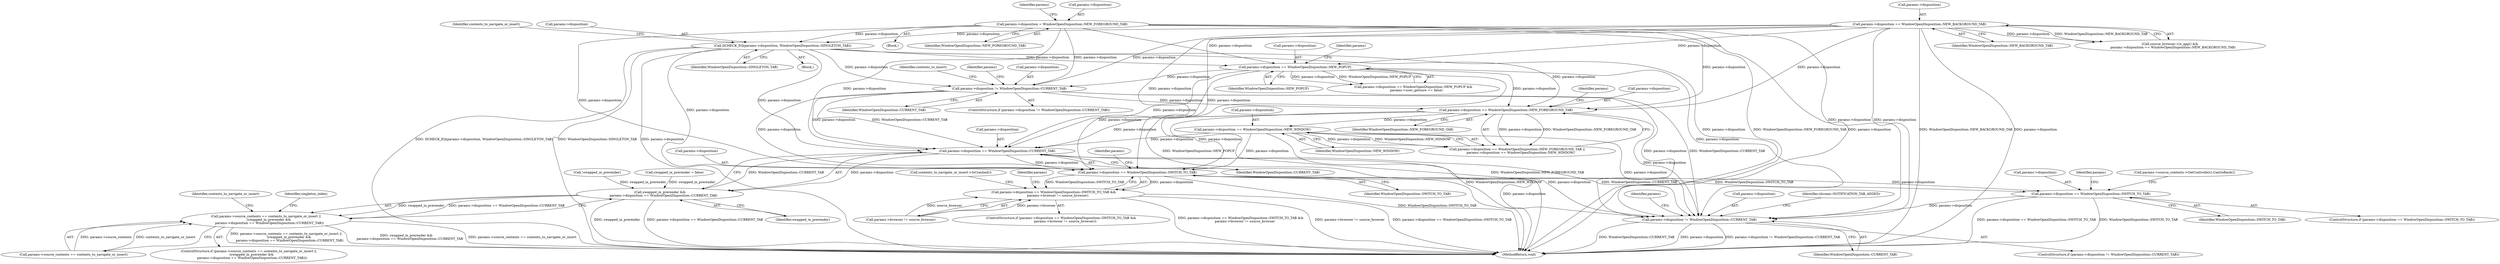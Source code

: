 digraph "0_Chrome_c552cd7b8a0862f6b3c8c6a07f98bda3721101eb_0@pointer" {
"1000490" [label="(Call,params->disposition == WindowOpenDisposition::CURRENT_TAB)"];
"1000392" [label="(Call,params->disposition != WindowOpenDisposition::CURRENT_TAB)"];
"1000147" [label="(Call,params->disposition == WindowOpenDisposition::NEW_BACKGROUND_TAB)"];
"1000153" [label="(Call,params->disposition = WindowOpenDisposition::NEW_FOREGROUND_TAB)"];
"1000320" [label="(Call,params->disposition == WindowOpenDisposition::NEW_POPUP)"];
"1000182" [label="(Call,DCHECK_EQ(params->disposition, WindowOpenDisposition::SINGLETON_TAB))"];
"1000465" [label="(Call,params->disposition == WindowOpenDisposition::NEW_FOREGROUND_TAB)"];
"1000470" [label="(Call,params->disposition == WindowOpenDisposition::NEW_WINDOW)"];
"1000488" [label="(Call,swapped_in_prerender &&\n       params->disposition == WindowOpenDisposition::CURRENT_TAB)"];
"1000482" [label="(Call,params->source_contents == contents_to_navigate_or_insert ||\n      (swapped_in_prerender &&\n       params->disposition == WindowOpenDisposition::CURRENT_TAB))"];
"1000545" [label="(Call,params->disposition == WindowOpenDisposition::SWITCH_TO_TAB)"];
"1000544" [label="(Call,params->disposition == WindowOpenDisposition::SWITCH_TO_TAB &&\n        params->browser != source_browser)"];
"1000597" [label="(Call,params->disposition == WindowOpenDisposition::SWITCH_TO_TAB)"];
"1000621" [label="(Call,params->disposition != WindowOpenDisposition::CURRENT_TAB)"];
"1000605" [label="(Call,params->source_contents->GetController().CanGoBack())"];
"1000465" [label="(Call,params->disposition == WindowOpenDisposition::NEW_FOREGROUND_TAB)"];
"1000596" [label="(ControlStructure,if (params->disposition == WindowOpenDisposition::SWITCH_TO_TAB))"];
"1000464" [label="(Call,params->disposition == WindowOpenDisposition::NEW_FOREGROUND_TAB ||\n       params->disposition == WindowOpenDisposition::NEW_WINDOW)"];
"1000440" [label="(Call,!swapped_in_prerender)"];
"1000646" [label="(MethodReturn,void)"];
"1000488" [label="(Call,swapped_in_prerender &&\n       params->disposition == WindowOpenDisposition::CURRENT_TAB)"];
"1000598" [label="(Call,params->disposition)"];
"1000491" [label="(Call,params->disposition)"];
"1000321" [label="(Call,params->disposition)"];
"1000469" [label="(Identifier,WindowOpenDisposition::NEW_FOREGROUND_TAB)"];
"1000544" [label="(Call,params->disposition == WindowOpenDisposition::SWITCH_TO_TAB &&\n        params->browser != source_browser)"];
"1000597" [label="(Call,params->disposition == WindowOpenDisposition::SWITCH_TO_TAB)"];
"1000186" [label="(Identifier,WindowOpenDisposition::SINGLETON_TAB)"];
"1000324" [label="(Identifier,WindowOpenDisposition::NEW_POPUP)"];
"1000623" [label="(Identifier,params)"];
"1000152" [label="(Block,)"];
"1000399" [label="(Identifier,contents_to_insert)"];
"1000625" [label="(Identifier,WindowOpenDisposition::CURRENT_TAB)"];
"1000381" [label="(Call,swapped_in_prerender = false)"];
"1000182" [label="(Call,DCHECK_EQ(params->disposition, WindowOpenDisposition::SINGLETON_TAB))"];
"1000552" [label="(Identifier,params)"];
"1000557" [label="(Identifier,params)"];
"1000622" [label="(Call,params->disposition)"];
"1000508" [label="(Identifier,singleton_index)"];
"1000162" [label="(Identifier,params)"];
"1000489" [label="(Identifier,swapped_in_prerender)"];
"1000145" [label="(Call,source_browser->is_app() &&\n      params->disposition == WindowOpenDisposition::NEW_BACKGROUND_TAB)"];
"1000327" [label="(Identifier,params)"];
"1000157" [label="(Identifier,WindowOpenDisposition::NEW_FOREGROUND_TAB)"];
"1000392" [label="(Call,params->disposition != WindowOpenDisposition::CURRENT_TAB)"];
"1000183" [label="(Call,params->disposition)"];
"1000550" [label="(Call,params->browser != source_browser)"];
"1000620" [label="(ControlStructure,if (params->disposition != WindowOpenDisposition::CURRENT_TAB))"];
"1000601" [label="(Identifier,WindowOpenDisposition::SWITCH_TO_TAB)"];
"1000472" [label="(Identifier,params)"];
"1000621" [label="(Call,params->disposition != WindowOpenDisposition::CURRENT_TAB)"];
"1000466" [label="(Call,params->disposition)"];
"1000413" [label="(Identifier,params)"];
"1000546" [label="(Call,params->disposition)"];
"1000494" [label="(Identifier,WindowOpenDisposition::CURRENT_TAB)"];
"1000490" [label="(Call,params->disposition == WindowOpenDisposition::CURRENT_TAB)"];
"1000483" [label="(Call,params->source_contents == contents_to_navigate_or_insert)"];
"1000319" [label="(Call,params->disposition == WindowOpenDisposition::NEW_POPUP &&\n      params->user_gesture == false)"];
"1000482" [label="(Call,params->source_contents == contents_to_navigate_or_insert ||\n      (swapped_in_prerender &&\n       params->disposition == WindowOpenDisposition::CURRENT_TAB))"];
"1000148" [label="(Call,params->disposition)"];
"1000497" [label="(Identifier,contents_to_navigate_or_insert)"];
"1000153" [label="(Call,params->disposition = WindowOpenDisposition::NEW_FOREGROUND_TAB)"];
"1000545" [label="(Call,params->disposition == WindowOpenDisposition::SWITCH_TO_TAB)"];
"1000154" [label="(Call,params->disposition)"];
"1000543" [label="(ControlStructure,if (params->disposition == WindowOpenDisposition::SWITCH_TO_TAB &&\n        params->browser != source_browser))"];
"1000396" [label="(Identifier,WindowOpenDisposition::CURRENT_TAB)"];
"1000561" [label="(Call,contents_to_navigate_or_insert->IsCrashed())"];
"1000470" [label="(Call,params->disposition == WindowOpenDisposition::NEW_WINDOW)"];
"1000188" [label="(Identifier,contents_to_navigate_or_insert)"];
"1000549" [label="(Identifier,WindowOpenDisposition::SWITCH_TO_TAB)"];
"1000147" [label="(Call,params->disposition == WindowOpenDisposition::NEW_BACKGROUND_TAB)"];
"1000393" [label="(Call,params->disposition)"];
"1000474" [label="(Identifier,WindowOpenDisposition::NEW_WINDOW)"];
"1000181" [label="(Block,)"];
"1000471" [label="(Call,params->disposition)"];
"1000481" [label="(ControlStructure,if (params->source_contents == contents_to_navigate_or_insert ||\n      (swapped_in_prerender &&\n       params->disposition == WindowOpenDisposition::CURRENT_TAB)))"];
"1000628" [label="(Identifier,chrome::NOTIFICATION_TAB_ADDED)"];
"1000643" [label="(Identifier,params)"];
"1000151" [label="(Identifier,WindowOpenDisposition::NEW_BACKGROUND_TAB)"];
"1000391" [label="(ControlStructure,if (params->disposition != WindowOpenDisposition::CURRENT_TAB))"];
"1000320" [label="(Call,params->disposition == WindowOpenDisposition::NEW_POPUP)"];
"1000490" -> "1000488"  [label="AST: "];
"1000490" -> "1000494"  [label="CFG: "];
"1000491" -> "1000490"  [label="AST: "];
"1000494" -> "1000490"  [label="AST: "];
"1000488" -> "1000490"  [label="CFG: "];
"1000490" -> "1000488"  [label="DDG: params->disposition"];
"1000490" -> "1000488"  [label="DDG: WindowOpenDisposition::CURRENT_TAB"];
"1000392" -> "1000490"  [label="DDG: params->disposition"];
"1000392" -> "1000490"  [label="DDG: WindowOpenDisposition::CURRENT_TAB"];
"1000147" -> "1000490"  [label="DDG: params->disposition"];
"1000153" -> "1000490"  [label="DDG: params->disposition"];
"1000182" -> "1000490"  [label="DDG: params->disposition"];
"1000465" -> "1000490"  [label="DDG: params->disposition"];
"1000470" -> "1000490"  [label="DDG: params->disposition"];
"1000320" -> "1000490"  [label="DDG: params->disposition"];
"1000490" -> "1000545"  [label="DDG: params->disposition"];
"1000490" -> "1000621"  [label="DDG: params->disposition"];
"1000490" -> "1000621"  [label="DDG: WindowOpenDisposition::CURRENT_TAB"];
"1000392" -> "1000391"  [label="AST: "];
"1000392" -> "1000396"  [label="CFG: "];
"1000393" -> "1000392"  [label="AST: "];
"1000396" -> "1000392"  [label="AST: "];
"1000399" -> "1000392"  [label="CFG: "];
"1000413" -> "1000392"  [label="CFG: "];
"1000147" -> "1000392"  [label="DDG: params->disposition"];
"1000153" -> "1000392"  [label="DDG: params->disposition"];
"1000320" -> "1000392"  [label="DDG: params->disposition"];
"1000182" -> "1000392"  [label="DDG: params->disposition"];
"1000392" -> "1000465"  [label="DDG: params->disposition"];
"1000392" -> "1000545"  [label="DDG: params->disposition"];
"1000392" -> "1000621"  [label="DDG: params->disposition"];
"1000392" -> "1000621"  [label="DDG: WindowOpenDisposition::CURRENT_TAB"];
"1000147" -> "1000145"  [label="AST: "];
"1000147" -> "1000151"  [label="CFG: "];
"1000148" -> "1000147"  [label="AST: "];
"1000151" -> "1000147"  [label="AST: "];
"1000145" -> "1000147"  [label="CFG: "];
"1000147" -> "1000646"  [label="DDG: WindowOpenDisposition::NEW_BACKGROUND_TAB"];
"1000147" -> "1000646"  [label="DDG: params->disposition"];
"1000147" -> "1000145"  [label="DDG: params->disposition"];
"1000147" -> "1000145"  [label="DDG: WindowOpenDisposition::NEW_BACKGROUND_TAB"];
"1000147" -> "1000182"  [label="DDG: params->disposition"];
"1000147" -> "1000320"  [label="DDG: params->disposition"];
"1000147" -> "1000465"  [label="DDG: params->disposition"];
"1000147" -> "1000545"  [label="DDG: params->disposition"];
"1000147" -> "1000621"  [label="DDG: params->disposition"];
"1000153" -> "1000152"  [label="AST: "];
"1000153" -> "1000157"  [label="CFG: "];
"1000154" -> "1000153"  [label="AST: "];
"1000157" -> "1000153"  [label="AST: "];
"1000162" -> "1000153"  [label="CFG: "];
"1000153" -> "1000646"  [label="DDG: WindowOpenDisposition::NEW_FOREGROUND_TAB"];
"1000153" -> "1000646"  [label="DDG: params->disposition"];
"1000153" -> "1000182"  [label="DDG: params->disposition"];
"1000153" -> "1000320"  [label="DDG: params->disposition"];
"1000153" -> "1000465"  [label="DDG: params->disposition"];
"1000153" -> "1000545"  [label="DDG: params->disposition"];
"1000153" -> "1000621"  [label="DDG: params->disposition"];
"1000320" -> "1000319"  [label="AST: "];
"1000320" -> "1000324"  [label="CFG: "];
"1000321" -> "1000320"  [label="AST: "];
"1000324" -> "1000320"  [label="AST: "];
"1000327" -> "1000320"  [label="CFG: "];
"1000319" -> "1000320"  [label="CFG: "];
"1000320" -> "1000646"  [label="DDG: WindowOpenDisposition::NEW_POPUP"];
"1000320" -> "1000319"  [label="DDG: params->disposition"];
"1000320" -> "1000319"  [label="DDG: WindowOpenDisposition::NEW_POPUP"];
"1000182" -> "1000320"  [label="DDG: params->disposition"];
"1000320" -> "1000465"  [label="DDG: params->disposition"];
"1000320" -> "1000545"  [label="DDG: params->disposition"];
"1000320" -> "1000621"  [label="DDG: params->disposition"];
"1000182" -> "1000181"  [label="AST: "];
"1000182" -> "1000186"  [label="CFG: "];
"1000183" -> "1000182"  [label="AST: "];
"1000186" -> "1000182"  [label="AST: "];
"1000188" -> "1000182"  [label="CFG: "];
"1000182" -> "1000646"  [label="DDG: DCHECK_EQ(params->disposition, WindowOpenDisposition::SINGLETON_TAB)"];
"1000182" -> "1000646"  [label="DDG: WindowOpenDisposition::SINGLETON_TAB"];
"1000182" -> "1000646"  [label="DDG: params->disposition"];
"1000182" -> "1000465"  [label="DDG: params->disposition"];
"1000182" -> "1000545"  [label="DDG: params->disposition"];
"1000182" -> "1000621"  [label="DDG: params->disposition"];
"1000465" -> "1000464"  [label="AST: "];
"1000465" -> "1000469"  [label="CFG: "];
"1000466" -> "1000465"  [label="AST: "];
"1000469" -> "1000465"  [label="AST: "];
"1000472" -> "1000465"  [label="CFG: "];
"1000464" -> "1000465"  [label="CFG: "];
"1000465" -> "1000646"  [label="DDG: WindowOpenDisposition::NEW_FOREGROUND_TAB"];
"1000465" -> "1000464"  [label="DDG: params->disposition"];
"1000465" -> "1000464"  [label="DDG: WindowOpenDisposition::NEW_FOREGROUND_TAB"];
"1000465" -> "1000470"  [label="DDG: params->disposition"];
"1000465" -> "1000545"  [label="DDG: params->disposition"];
"1000465" -> "1000621"  [label="DDG: params->disposition"];
"1000470" -> "1000464"  [label="AST: "];
"1000470" -> "1000474"  [label="CFG: "];
"1000471" -> "1000470"  [label="AST: "];
"1000474" -> "1000470"  [label="AST: "];
"1000464" -> "1000470"  [label="CFG: "];
"1000470" -> "1000646"  [label="DDG: WindowOpenDisposition::NEW_WINDOW"];
"1000470" -> "1000464"  [label="DDG: params->disposition"];
"1000470" -> "1000464"  [label="DDG: WindowOpenDisposition::NEW_WINDOW"];
"1000470" -> "1000545"  [label="DDG: params->disposition"];
"1000470" -> "1000621"  [label="DDG: params->disposition"];
"1000488" -> "1000482"  [label="AST: "];
"1000488" -> "1000489"  [label="CFG: "];
"1000489" -> "1000488"  [label="AST: "];
"1000482" -> "1000488"  [label="CFG: "];
"1000488" -> "1000646"  [label="DDG: swapped_in_prerender"];
"1000488" -> "1000646"  [label="DDG: params->disposition == WindowOpenDisposition::CURRENT_TAB"];
"1000488" -> "1000482"  [label="DDG: swapped_in_prerender"];
"1000488" -> "1000482"  [label="DDG: params->disposition == WindowOpenDisposition::CURRENT_TAB"];
"1000381" -> "1000488"  [label="DDG: swapped_in_prerender"];
"1000440" -> "1000488"  [label="DDG: swapped_in_prerender"];
"1000482" -> "1000481"  [label="AST: "];
"1000482" -> "1000483"  [label="CFG: "];
"1000483" -> "1000482"  [label="AST: "];
"1000497" -> "1000482"  [label="CFG: "];
"1000508" -> "1000482"  [label="CFG: "];
"1000482" -> "1000646"  [label="DDG: swapped_in_prerender &&\n       params->disposition == WindowOpenDisposition::CURRENT_TAB"];
"1000482" -> "1000646"  [label="DDG: params->source_contents == contents_to_navigate_or_insert"];
"1000482" -> "1000646"  [label="DDG: params->source_contents == contents_to_navigate_or_insert ||\n      (swapped_in_prerender &&\n       params->disposition == WindowOpenDisposition::CURRENT_TAB)"];
"1000483" -> "1000482"  [label="DDG: params->source_contents"];
"1000483" -> "1000482"  [label="DDG: contents_to_navigate_or_insert"];
"1000545" -> "1000544"  [label="AST: "];
"1000545" -> "1000549"  [label="CFG: "];
"1000546" -> "1000545"  [label="AST: "];
"1000549" -> "1000545"  [label="AST: "];
"1000552" -> "1000545"  [label="CFG: "];
"1000544" -> "1000545"  [label="CFG: "];
"1000545" -> "1000646"  [label="DDG: WindowOpenDisposition::SWITCH_TO_TAB"];
"1000545" -> "1000544"  [label="DDG: params->disposition"];
"1000545" -> "1000544"  [label="DDG: WindowOpenDisposition::SWITCH_TO_TAB"];
"1000545" -> "1000597"  [label="DDG: params->disposition"];
"1000545" -> "1000597"  [label="DDG: WindowOpenDisposition::SWITCH_TO_TAB"];
"1000545" -> "1000621"  [label="DDG: params->disposition"];
"1000544" -> "1000543"  [label="AST: "];
"1000544" -> "1000550"  [label="CFG: "];
"1000550" -> "1000544"  [label="AST: "];
"1000557" -> "1000544"  [label="CFG: "];
"1000561" -> "1000544"  [label="CFG: "];
"1000544" -> "1000646"  [label="DDG: params->browser != source_browser"];
"1000544" -> "1000646"  [label="DDG: params->disposition == WindowOpenDisposition::SWITCH_TO_TAB"];
"1000544" -> "1000646"  [label="DDG: params->disposition == WindowOpenDisposition::SWITCH_TO_TAB &&\n        params->browser != source_browser"];
"1000550" -> "1000544"  [label="DDG: params->browser"];
"1000550" -> "1000544"  [label="DDG: source_browser"];
"1000597" -> "1000596"  [label="AST: "];
"1000597" -> "1000601"  [label="CFG: "];
"1000598" -> "1000597"  [label="AST: "];
"1000601" -> "1000597"  [label="AST: "];
"1000605" -> "1000597"  [label="CFG: "];
"1000623" -> "1000597"  [label="CFG: "];
"1000597" -> "1000646"  [label="DDG: params->disposition == WindowOpenDisposition::SWITCH_TO_TAB"];
"1000597" -> "1000646"  [label="DDG: WindowOpenDisposition::SWITCH_TO_TAB"];
"1000597" -> "1000621"  [label="DDG: params->disposition"];
"1000621" -> "1000620"  [label="AST: "];
"1000621" -> "1000625"  [label="CFG: "];
"1000622" -> "1000621"  [label="AST: "];
"1000625" -> "1000621"  [label="AST: "];
"1000628" -> "1000621"  [label="CFG: "];
"1000643" -> "1000621"  [label="CFG: "];
"1000621" -> "1000646"  [label="DDG: params->disposition"];
"1000621" -> "1000646"  [label="DDG: params->disposition != WindowOpenDisposition::CURRENT_TAB"];
"1000621" -> "1000646"  [label="DDG: WindowOpenDisposition::CURRENT_TAB"];
}
